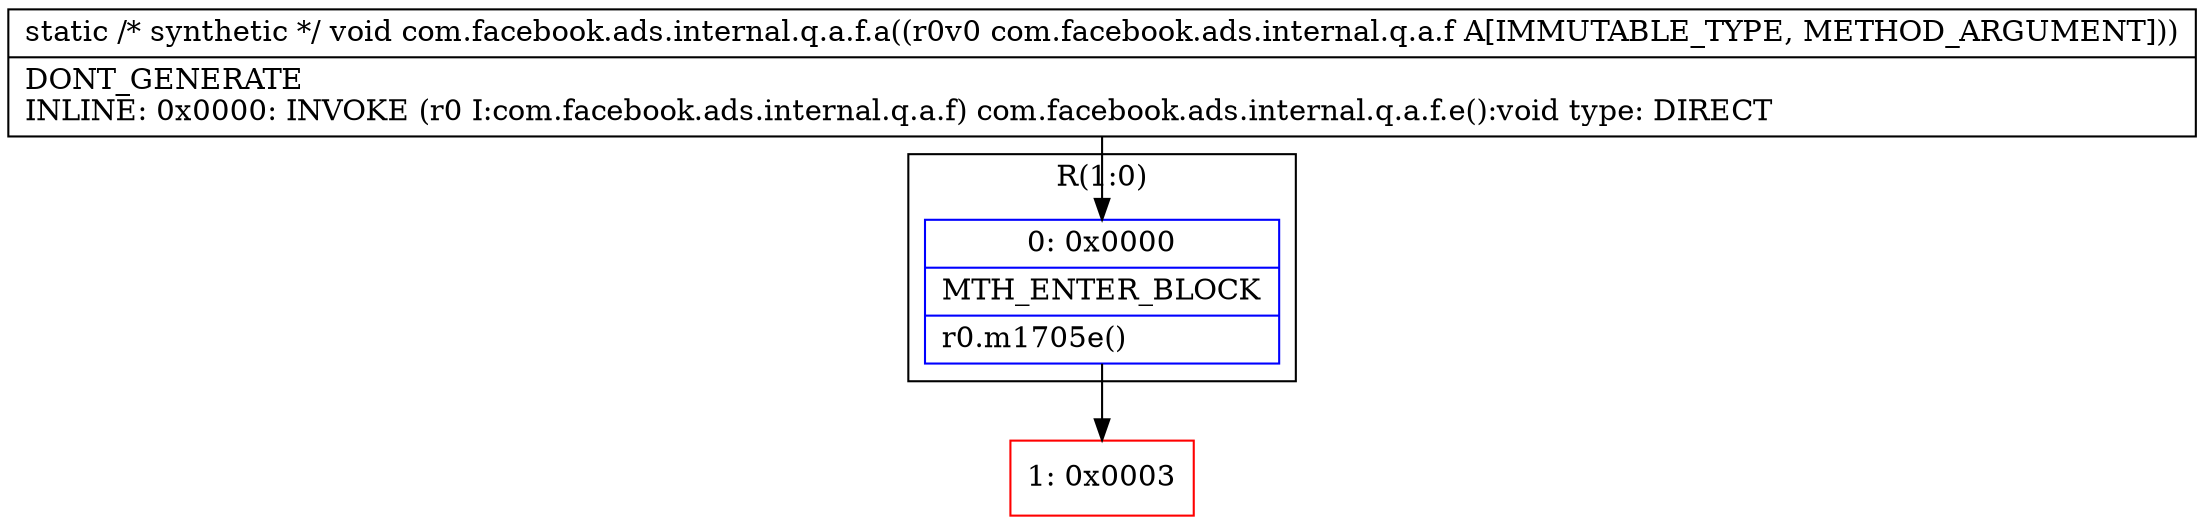 digraph "CFG forcom.facebook.ads.internal.q.a.f.a(Lcom\/facebook\/ads\/internal\/q\/a\/f;)V" {
subgraph cluster_Region_147268080 {
label = "R(1:0)";
node [shape=record,color=blue];
Node_0 [shape=record,label="{0\:\ 0x0000|MTH_ENTER_BLOCK\l|r0.m1705e()\l}"];
}
Node_1 [shape=record,color=red,label="{1\:\ 0x0003}"];
MethodNode[shape=record,label="{static \/* synthetic *\/ void com.facebook.ads.internal.q.a.f.a((r0v0 com.facebook.ads.internal.q.a.f A[IMMUTABLE_TYPE, METHOD_ARGUMENT]))  | DONT_GENERATE\lINLINE: 0x0000: INVOKE  (r0 I:com.facebook.ads.internal.q.a.f) com.facebook.ads.internal.q.a.f.e():void type: DIRECT\l}"];
MethodNode -> Node_0;
Node_0 -> Node_1;
}

